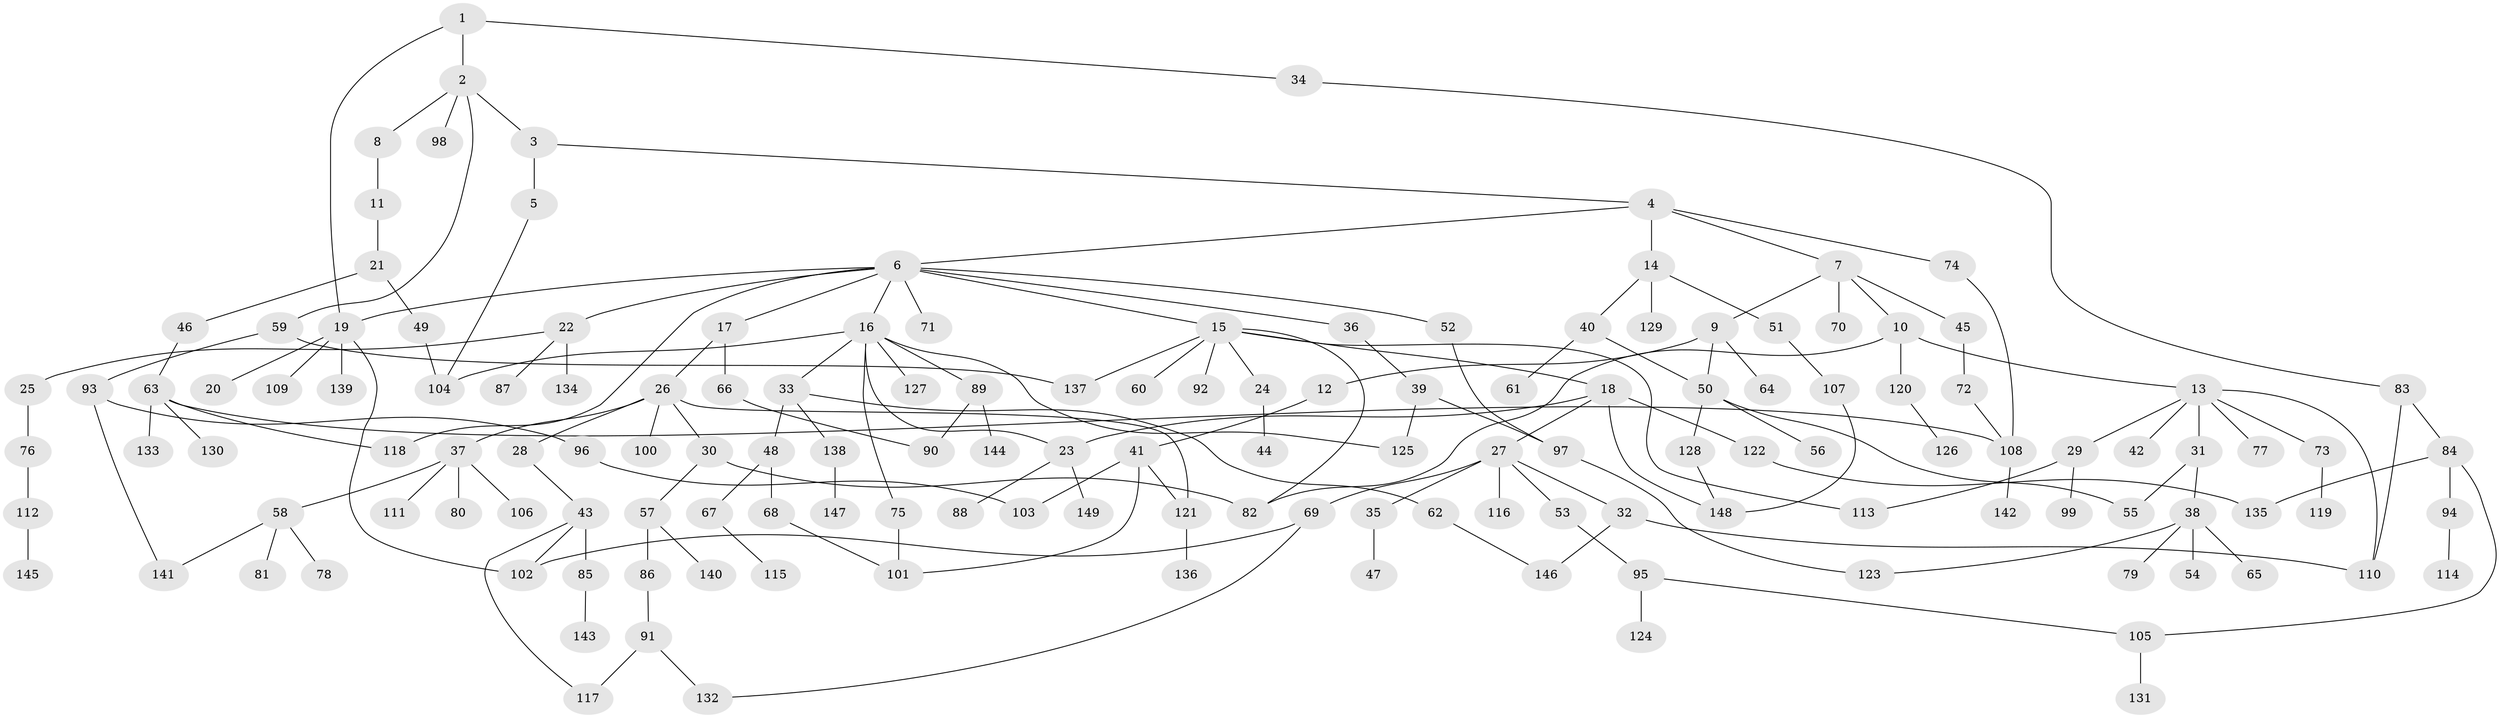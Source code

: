 // Generated by graph-tools (version 1.1) at 2025/13/03/09/25 04:13:17]
// undirected, 149 vertices, 181 edges
graph export_dot {
graph [start="1"]
  node [color=gray90,style=filled];
  1;
  2;
  3;
  4;
  5;
  6;
  7;
  8;
  9;
  10;
  11;
  12;
  13;
  14;
  15;
  16;
  17;
  18;
  19;
  20;
  21;
  22;
  23;
  24;
  25;
  26;
  27;
  28;
  29;
  30;
  31;
  32;
  33;
  34;
  35;
  36;
  37;
  38;
  39;
  40;
  41;
  42;
  43;
  44;
  45;
  46;
  47;
  48;
  49;
  50;
  51;
  52;
  53;
  54;
  55;
  56;
  57;
  58;
  59;
  60;
  61;
  62;
  63;
  64;
  65;
  66;
  67;
  68;
  69;
  70;
  71;
  72;
  73;
  74;
  75;
  76;
  77;
  78;
  79;
  80;
  81;
  82;
  83;
  84;
  85;
  86;
  87;
  88;
  89;
  90;
  91;
  92;
  93;
  94;
  95;
  96;
  97;
  98;
  99;
  100;
  101;
  102;
  103;
  104;
  105;
  106;
  107;
  108;
  109;
  110;
  111;
  112;
  113;
  114;
  115;
  116;
  117;
  118;
  119;
  120;
  121;
  122;
  123;
  124;
  125;
  126;
  127;
  128;
  129;
  130;
  131;
  132;
  133;
  134;
  135;
  136;
  137;
  138;
  139;
  140;
  141;
  142;
  143;
  144;
  145;
  146;
  147;
  148;
  149;
  1 -- 2;
  1 -- 34;
  1 -- 19;
  2 -- 3;
  2 -- 8;
  2 -- 59;
  2 -- 98;
  3 -- 4;
  3 -- 5;
  4 -- 6;
  4 -- 7;
  4 -- 14;
  4 -- 74;
  5 -- 104;
  6 -- 15;
  6 -- 16;
  6 -- 17;
  6 -- 19;
  6 -- 22;
  6 -- 36;
  6 -- 52;
  6 -- 71;
  6 -- 118;
  7 -- 9;
  7 -- 10;
  7 -- 45;
  7 -- 70;
  8 -- 11;
  9 -- 12;
  9 -- 64;
  9 -- 50;
  10 -- 13;
  10 -- 82;
  10 -- 120;
  11 -- 21;
  12 -- 41;
  13 -- 29;
  13 -- 31;
  13 -- 42;
  13 -- 73;
  13 -- 77;
  13 -- 110;
  14 -- 40;
  14 -- 51;
  14 -- 129;
  15 -- 18;
  15 -- 24;
  15 -- 60;
  15 -- 92;
  15 -- 113;
  15 -- 137;
  15 -- 82;
  16 -- 23;
  16 -- 33;
  16 -- 75;
  16 -- 89;
  16 -- 104;
  16 -- 125;
  16 -- 127;
  17 -- 26;
  17 -- 66;
  18 -- 27;
  18 -- 122;
  18 -- 148;
  18 -- 23;
  19 -- 20;
  19 -- 102;
  19 -- 109;
  19 -- 139;
  21 -- 46;
  21 -- 49;
  22 -- 25;
  22 -- 87;
  22 -- 134;
  23 -- 88;
  23 -- 149;
  24 -- 44;
  25 -- 76;
  26 -- 28;
  26 -- 30;
  26 -- 37;
  26 -- 100;
  26 -- 121;
  27 -- 32;
  27 -- 35;
  27 -- 53;
  27 -- 69;
  27 -- 116;
  28 -- 43;
  29 -- 99;
  29 -- 113;
  30 -- 57;
  30 -- 82;
  31 -- 38;
  31 -- 55;
  32 -- 110;
  32 -- 146;
  33 -- 48;
  33 -- 62;
  33 -- 138;
  34 -- 83;
  35 -- 47;
  36 -- 39;
  37 -- 58;
  37 -- 80;
  37 -- 106;
  37 -- 111;
  38 -- 54;
  38 -- 65;
  38 -- 79;
  38 -- 123;
  39 -- 97;
  39 -- 125;
  40 -- 50;
  40 -- 61;
  41 -- 103;
  41 -- 121;
  41 -- 101;
  43 -- 85;
  43 -- 117;
  43 -- 102;
  45 -- 72;
  46 -- 63;
  48 -- 67;
  48 -- 68;
  49 -- 104;
  50 -- 56;
  50 -- 128;
  50 -- 55;
  51 -- 107;
  52 -- 97;
  53 -- 95;
  57 -- 86;
  57 -- 140;
  58 -- 78;
  58 -- 81;
  58 -- 141;
  59 -- 93;
  59 -- 137;
  62 -- 146;
  63 -- 130;
  63 -- 133;
  63 -- 108;
  63 -- 118;
  66 -- 90;
  67 -- 115;
  68 -- 101;
  69 -- 132;
  69 -- 102;
  72 -- 108;
  73 -- 119;
  74 -- 108;
  75 -- 101;
  76 -- 112;
  83 -- 84;
  83 -- 110;
  84 -- 94;
  84 -- 135;
  84 -- 105;
  85 -- 143;
  86 -- 91;
  89 -- 90;
  89 -- 144;
  91 -- 117;
  91 -- 132;
  93 -- 96;
  93 -- 141;
  94 -- 114;
  95 -- 105;
  95 -- 124;
  96 -- 103;
  97 -- 123;
  105 -- 131;
  107 -- 148;
  108 -- 142;
  112 -- 145;
  120 -- 126;
  121 -- 136;
  122 -- 135;
  128 -- 148;
  138 -- 147;
}

